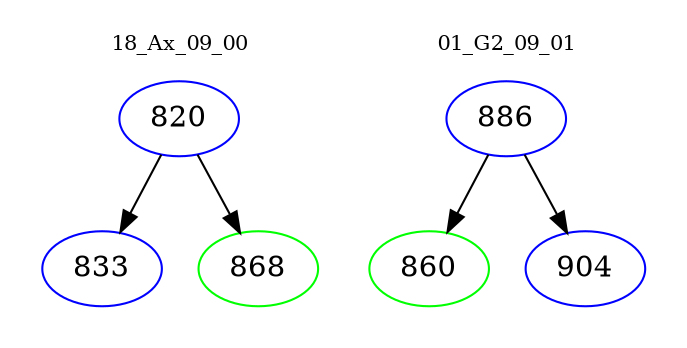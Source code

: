 digraph{
subgraph cluster_0 {
color = white
label = "18_Ax_09_00";
fontsize=10;
T0_820 [label="820", color="blue"]
T0_820 -> T0_833 [color="black"]
T0_833 [label="833", color="blue"]
T0_820 -> T0_868 [color="black"]
T0_868 [label="868", color="green"]
}
subgraph cluster_1 {
color = white
label = "01_G2_09_01";
fontsize=10;
T1_886 [label="886", color="blue"]
T1_886 -> T1_860 [color="black"]
T1_860 [label="860", color="green"]
T1_886 -> T1_904 [color="black"]
T1_904 [label="904", color="blue"]
}
}
